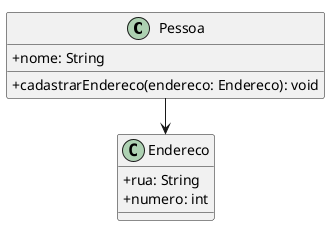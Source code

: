 @startuml
!pragma layout smetana
skinparam classAttributeIconSize 0
class Pessoa {
  +nome: String
  +cadastrarEndereco(endereco: Endereco): void
}
class Endereco {
  +rua: String
  +numero: int
}
Pessoa --> Endereco
@enduml